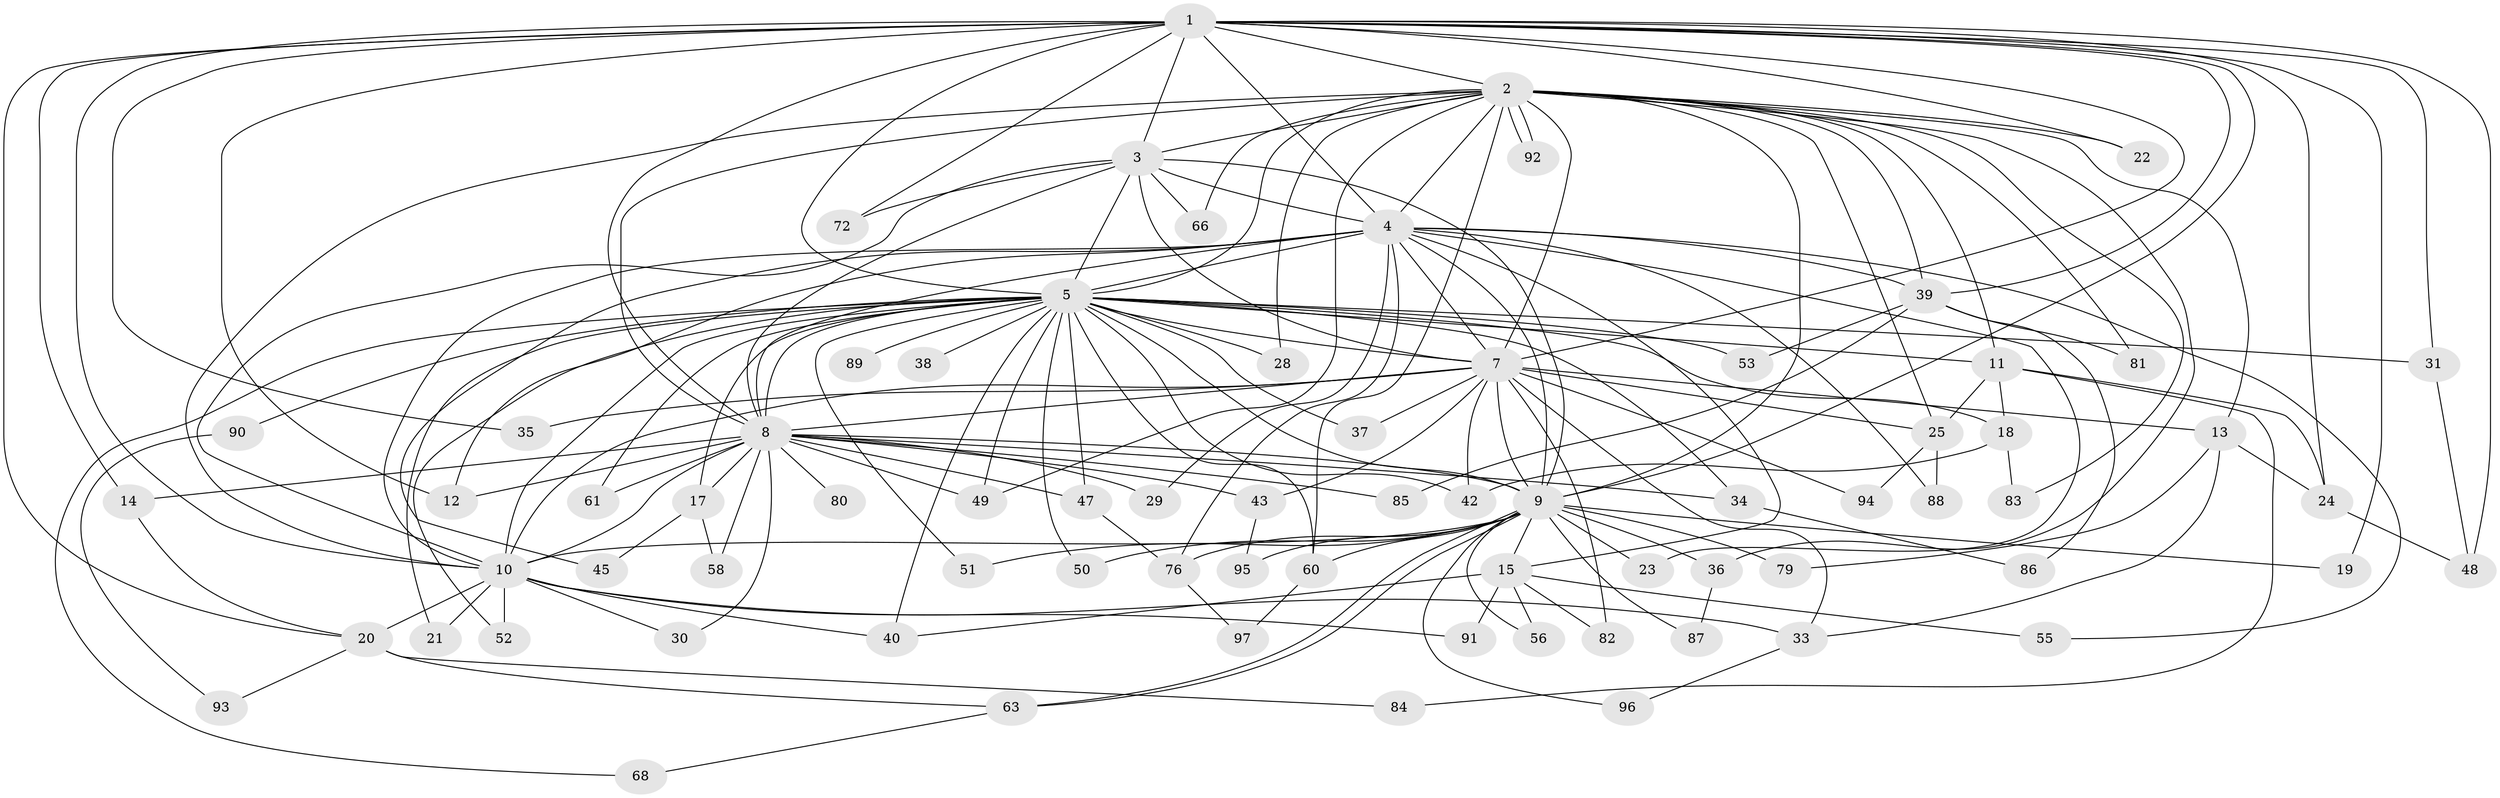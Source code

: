 // original degree distribution, {21: 0.020618556701030927, 25: 0.010309278350515464, 13: 0.010309278350515464, 20: 0.010309278350515464, 24: 0.020618556701030927, 19: 0.010309278350515464, 22: 0.010309278350515464, 18: 0.010309278350515464, 6: 0.010309278350515464, 3: 0.20618556701030927, 4: 0.09278350515463918, 5: 0.05154639175257732, 2: 0.5360824742268041}
// Generated by graph-tools (version 1.1) at 2025/41/03/06/25 10:41:34]
// undirected, 74 vertices, 175 edges
graph export_dot {
graph [start="1"]
  node [color=gray90,style=filled];
  1 [super="+69"];
  2 [super="+57"];
  3 [super="+75"];
  4 [super="+26"];
  5 [super="+6"];
  7 [super="+65"];
  8 [super="+16"];
  9 [super="+44"];
  10 [super="+71"];
  11 [super="+46"];
  12 [super="+54"];
  13 [super="+74"];
  14;
  15 [super="+41"];
  17 [super="+27"];
  18 [super="+62"];
  19;
  20 [super="+32"];
  21;
  22;
  23;
  24 [super="+64"];
  25;
  28;
  29;
  30;
  31;
  33;
  34;
  35;
  36;
  37;
  38;
  39 [super="+70"];
  40;
  42;
  43;
  45;
  47;
  48 [super="+59"];
  49 [super="+67"];
  50;
  51;
  52;
  53;
  55;
  56;
  58;
  60 [super="+77"];
  61;
  63 [super="+73"];
  66;
  68;
  72;
  76 [super="+78"];
  79;
  80;
  81;
  82;
  83;
  84;
  85;
  86;
  87;
  88;
  89;
  90;
  91;
  92;
  93;
  94;
  95;
  96;
  97;
  1 -- 2;
  1 -- 3;
  1 -- 4 [weight=2];
  1 -- 5 [weight=2];
  1 -- 7;
  1 -- 8;
  1 -- 9;
  1 -- 10;
  1 -- 14;
  1 -- 19;
  1 -- 20;
  1 -- 22;
  1 -- 24;
  1 -- 31;
  1 -- 35;
  1 -- 39;
  1 -- 72;
  1 -- 48;
  1 -- 12;
  2 -- 3;
  2 -- 4;
  2 -- 5 [weight=2];
  2 -- 7 [weight=2];
  2 -- 8 [weight=2];
  2 -- 9;
  2 -- 10 [weight=2];
  2 -- 11;
  2 -- 13;
  2 -- 22;
  2 -- 25;
  2 -- 28;
  2 -- 36;
  2 -- 49;
  2 -- 66;
  2 -- 81;
  2 -- 83;
  2 -- 92;
  2 -- 92;
  2 -- 39;
  2 -- 60;
  3 -- 4;
  3 -- 5 [weight=2];
  3 -- 7;
  3 -- 8;
  3 -- 9;
  3 -- 10;
  3 -- 66;
  3 -- 72;
  4 -- 5 [weight=2];
  4 -- 7;
  4 -- 8;
  4 -- 9;
  4 -- 10;
  4 -- 12;
  4 -- 15;
  4 -- 23;
  4 -- 29;
  4 -- 39;
  4 -- 45;
  4 -- 55;
  4 -- 88;
  4 -- 76;
  5 -- 7 [weight=2];
  5 -- 8 [weight=2];
  5 -- 9 [weight=3];
  5 -- 10 [weight=2];
  5 -- 11;
  5 -- 18;
  5 -- 38 [weight=2];
  5 -- 40;
  5 -- 42;
  5 -- 49;
  5 -- 51;
  5 -- 52;
  5 -- 53;
  5 -- 61;
  5 -- 89 [weight=2];
  5 -- 68;
  5 -- 17 [weight=2];
  5 -- 21;
  5 -- 90;
  5 -- 28;
  5 -- 31;
  5 -- 34;
  5 -- 37;
  5 -- 47;
  5 -- 50;
  5 -- 60;
  7 -- 8;
  7 -- 9;
  7 -- 10;
  7 -- 13;
  7 -- 25;
  7 -- 33;
  7 -- 35;
  7 -- 37;
  7 -- 42;
  7 -- 43;
  7 -- 82;
  7 -- 94;
  8 -- 9;
  8 -- 10;
  8 -- 12;
  8 -- 14;
  8 -- 17;
  8 -- 29;
  8 -- 30;
  8 -- 34;
  8 -- 43;
  8 -- 58;
  8 -- 61;
  8 -- 80 [weight=2];
  8 -- 85;
  8 -- 47;
  8 -- 49;
  9 -- 10;
  9 -- 15;
  9 -- 19;
  9 -- 23;
  9 -- 36;
  9 -- 50;
  9 -- 51;
  9 -- 56;
  9 -- 60;
  9 -- 63;
  9 -- 63;
  9 -- 79;
  9 -- 87;
  9 -- 95;
  9 -- 96;
  9 -- 76;
  10 -- 21;
  10 -- 30;
  10 -- 33;
  10 -- 40;
  10 -- 52;
  10 -- 91;
  10 -- 20 [weight=2];
  11 -- 18;
  11 -- 24;
  11 -- 84;
  11 -- 25;
  13 -- 24;
  13 -- 33;
  13 -- 79;
  14 -- 20;
  15 -- 56;
  15 -- 82;
  15 -- 55;
  15 -- 40;
  15 -- 91;
  17 -- 45;
  17 -- 58;
  18 -- 83;
  18 -- 42;
  20 -- 84;
  20 -- 93;
  20 -- 63;
  24 -- 48;
  25 -- 88;
  25 -- 94;
  31 -- 48;
  33 -- 96;
  34 -- 86;
  36 -- 87;
  39 -- 53;
  39 -- 81;
  39 -- 85;
  39 -- 86;
  43 -- 95;
  47 -- 76;
  60 -- 97;
  63 -- 68;
  76 -- 97;
  90 -- 93;
}
